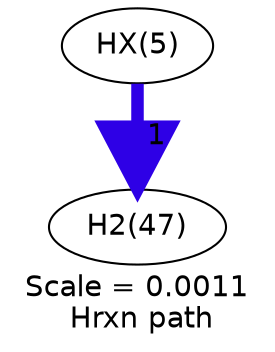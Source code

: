 digraph reaction_paths {
center=1;
s40 -> s10[fontname="Helvetica", style="setlinewidth(6)", arrowsize=3, color="0.7, 1.5, 0.9"
, label=" 1"];
s10 [ fontname="Helvetica", label="H2(47)"];
s40 [ fontname="Helvetica", label="HX(5)"];
 label = "Scale = 0.0011\l Hrxn path";
 fontname = "Helvetica";
}
